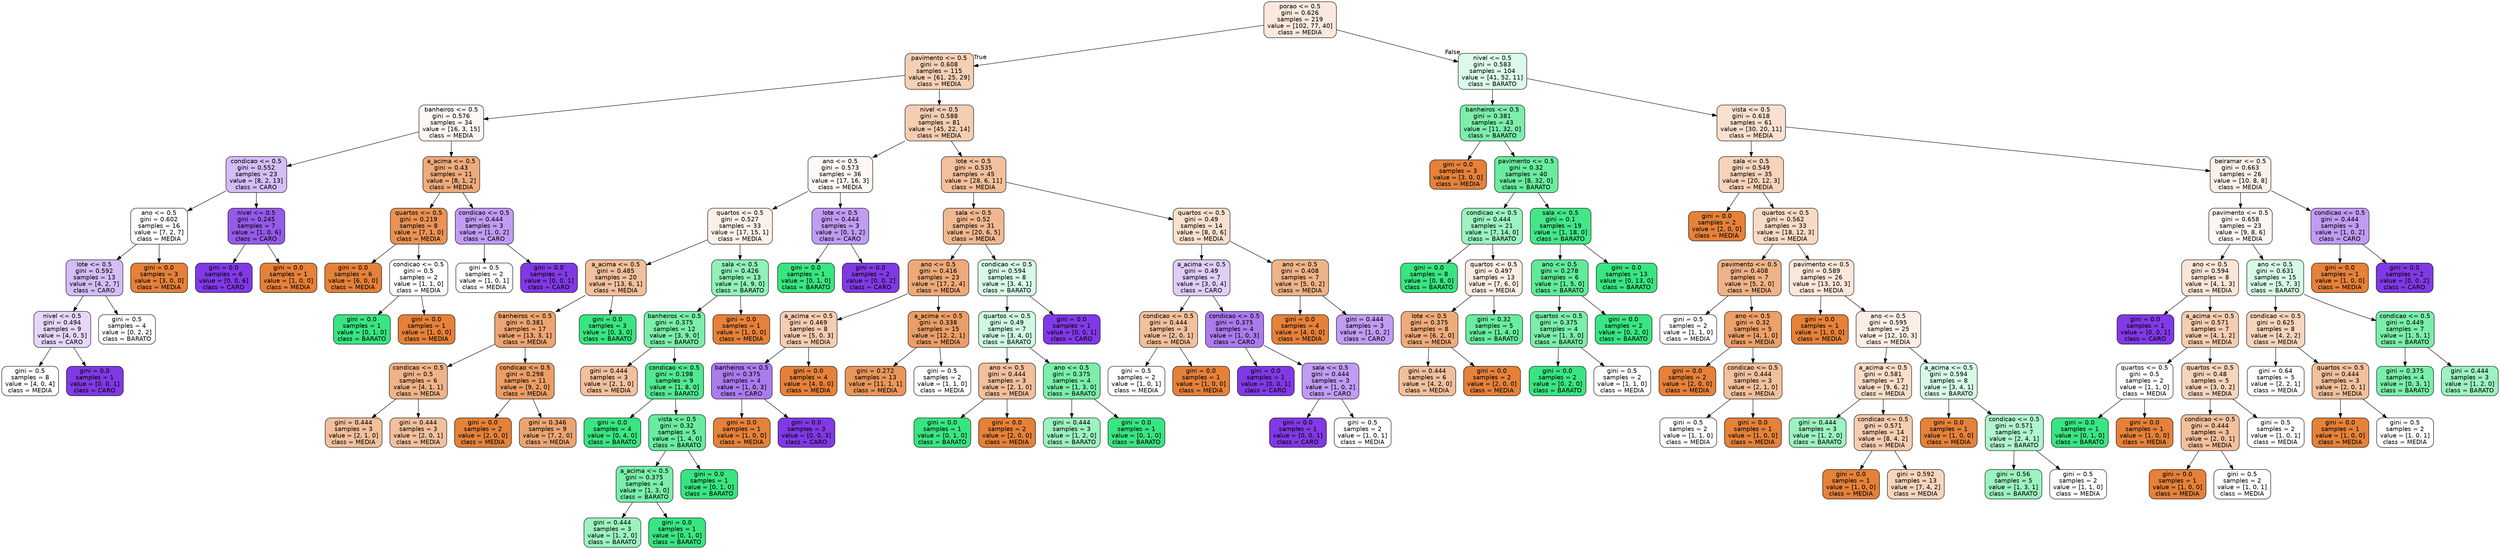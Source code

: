 digraph Tree {
node [shape=box, style="filled, rounded", color="black", fontname=helvetica] ;
edge [fontname=helvetica] ;
0 [label="porao <= 0.5\ngini = 0.626\nsamples = 219\nvalue = [102, 77, 40]\nclass = MEDIA", fillcolor="#fae9dc"] ;
1 [label="pavimento <= 0.5\ngini = 0.608\nsamples = 115\nvalue = [61, 25, 29]\nclass = MEDIA", fillcolor="#f5d0b5"] ;
0 -> 1 [labeldistance=2.5, labelangle=45, headlabel="True"] ;
2 [label="banheiros <= 0.5\ngini = 0.576\nsamples = 34\nvalue = [16, 3, 15]\nclass = MEDIA", fillcolor="#fef8f5"] ;
1 -> 2 ;
3 [label="condicao <= 0.5\ngini = 0.552\nsamples = 23\nvalue = [8, 2, 13]\nclass = CARO", fillcolor="#d5bdf6"] ;
2 -> 3 ;
4 [label="ano <= 0.5\ngini = 0.602\nsamples = 16\nvalue = [7, 2, 7]\nclass = MEDIA", fillcolor="#ffffff"] ;
3 -> 4 ;
5 [label="lote <= 0.5\ngini = 0.592\nsamples = 13\nvalue = [4, 2, 7]\nclass = CARO", fillcolor="#d5bdf6"] ;
4 -> 5 ;
6 [label="nivel <= 0.5\ngini = 0.494\nsamples = 9\nvalue = [4, 0, 5]\nclass = CARO", fillcolor="#e6d7fa"] ;
5 -> 6 ;
7 [label="gini = 0.5\nsamples = 8\nvalue = [4, 0, 4]\nclass = MEDIA", fillcolor="#ffffff"] ;
6 -> 7 ;
8 [label="gini = 0.0\nsamples = 1\nvalue = [0, 0, 1]\nclass = CARO", fillcolor="#8139e5"] ;
6 -> 8 ;
9 [label="gini = 0.5\nsamples = 4\nvalue = [0, 2, 2]\nclass = BARATO", fillcolor="#ffffff"] ;
5 -> 9 ;
10 [label="gini = 0.0\nsamples = 3\nvalue = [3, 0, 0]\nclass = MEDIA", fillcolor="#e58139"] ;
4 -> 10 ;
11 [label="nivel <= 0.5\ngini = 0.245\nsamples = 7\nvalue = [1, 0, 6]\nclass = CARO", fillcolor="#965ae9"] ;
3 -> 11 ;
12 [label="gini = 0.0\nsamples = 6\nvalue = [0, 0, 6]\nclass = CARO", fillcolor="#8139e5"] ;
11 -> 12 ;
13 [label="gini = 0.0\nsamples = 1\nvalue = [1, 0, 0]\nclass = MEDIA", fillcolor="#e58139"] ;
11 -> 13 ;
14 [label="a_acima <= 0.5\ngini = 0.43\nsamples = 11\nvalue = [8, 1, 2]\nclass = MEDIA", fillcolor="#eeab7b"] ;
2 -> 14 ;
15 [label="quartos <= 0.5\ngini = 0.219\nsamples = 8\nvalue = [7, 1, 0]\nclass = MEDIA", fillcolor="#e99355"] ;
14 -> 15 ;
16 [label="gini = 0.0\nsamples = 6\nvalue = [6, 0, 0]\nclass = MEDIA", fillcolor="#e58139"] ;
15 -> 16 ;
17 [label="condicao <= 0.5\ngini = 0.5\nsamples = 2\nvalue = [1, 1, 0]\nclass = MEDIA", fillcolor="#ffffff"] ;
15 -> 17 ;
18 [label="gini = 0.0\nsamples = 1\nvalue = [0, 1, 0]\nclass = BARATO", fillcolor="#39e581"] ;
17 -> 18 ;
19 [label="gini = 0.0\nsamples = 1\nvalue = [1, 0, 0]\nclass = MEDIA", fillcolor="#e58139"] ;
17 -> 19 ;
20 [label="condicao <= 0.5\ngini = 0.444\nsamples = 3\nvalue = [1, 0, 2]\nclass = CARO", fillcolor="#c09cf2"] ;
14 -> 20 ;
21 [label="gini = 0.5\nsamples = 2\nvalue = [1, 0, 1]\nclass = MEDIA", fillcolor="#ffffff"] ;
20 -> 21 ;
22 [label="gini = 0.0\nsamples = 1\nvalue = [0, 0, 1]\nclass = CARO", fillcolor="#8139e5"] ;
20 -> 22 ;
23 [label="nivel <= 0.5\ngini = 0.588\nsamples = 81\nvalue = [45, 22, 14]\nclass = MEDIA", fillcolor="#f5ceb2"] ;
1 -> 23 ;
24 [label="ano <= 0.5\ngini = 0.573\nsamples = 36\nvalue = [17, 16, 3]\nclass = MEDIA", fillcolor="#fef9f5"] ;
23 -> 24 ;
25 [label="quartos <= 0.5\ngini = 0.527\nsamples = 33\nvalue = [17, 15, 1]\nclass = MEDIA", fillcolor="#fcf1e9"] ;
24 -> 25 ;
26 [label="a_acima <= 0.5\ngini = 0.485\nsamples = 20\nvalue = [13, 6, 1]\nclass = MEDIA", fillcolor="#f2c09c"] ;
25 -> 26 ;
27 [label="banheiros <= 0.5\ngini = 0.381\nsamples = 17\nvalue = [13, 3, 1]\nclass = MEDIA", fillcolor="#eca572"] ;
26 -> 27 ;
28 [label="condicao <= 0.5\ngini = 0.5\nsamples = 6\nvalue = [4, 1, 1]\nclass = MEDIA", fillcolor="#efb388"] ;
27 -> 28 ;
29 [label="gini = 0.444\nsamples = 3\nvalue = [2, 1, 0]\nclass = MEDIA", fillcolor="#f2c09c"] ;
28 -> 29 ;
30 [label="gini = 0.444\nsamples = 3\nvalue = [2, 0, 1]\nclass = MEDIA", fillcolor="#f2c09c"] ;
28 -> 30 ;
31 [label="condicao <= 0.5\ngini = 0.298\nsamples = 11\nvalue = [9, 2, 0]\nclass = MEDIA", fillcolor="#eb9d65"] ;
27 -> 31 ;
32 [label="gini = 0.0\nsamples = 2\nvalue = [2, 0, 0]\nclass = MEDIA", fillcolor="#e58139"] ;
31 -> 32 ;
33 [label="gini = 0.346\nsamples = 9\nvalue = [7, 2, 0]\nclass = MEDIA", fillcolor="#eca572"] ;
31 -> 33 ;
34 [label="gini = 0.0\nsamples = 3\nvalue = [0, 3, 0]\nclass = BARATO", fillcolor="#39e581"] ;
26 -> 34 ;
35 [label="sala <= 0.5\ngini = 0.426\nsamples = 13\nvalue = [4, 9, 0]\nclass = BARATO", fillcolor="#91f1b9"] ;
25 -> 35 ;
36 [label="banheiros <= 0.5\ngini = 0.375\nsamples = 12\nvalue = [3, 9, 0]\nclass = BARATO", fillcolor="#7beeab"] ;
35 -> 36 ;
37 [label="gini = 0.444\nsamples = 3\nvalue = [2, 1, 0]\nclass = MEDIA", fillcolor="#f2c09c"] ;
36 -> 37 ;
38 [label="condicao <= 0.5\ngini = 0.198\nsamples = 9\nvalue = [1, 8, 0]\nclass = BARATO", fillcolor="#52e891"] ;
36 -> 38 ;
39 [label="gini = 0.0\nsamples = 4\nvalue = [0, 4, 0]\nclass = BARATO", fillcolor="#39e581"] ;
38 -> 39 ;
40 [label="vista <= 0.5\ngini = 0.32\nsamples = 5\nvalue = [1, 4, 0]\nclass = BARATO", fillcolor="#6aeca0"] ;
38 -> 40 ;
41 [label="a_acima <= 0.5\ngini = 0.375\nsamples = 4\nvalue = [1, 3, 0]\nclass = BARATO", fillcolor="#7beeab"] ;
40 -> 41 ;
42 [label="gini = 0.444\nsamples = 3\nvalue = [1, 2, 0]\nclass = BARATO", fillcolor="#9cf2c0"] ;
41 -> 42 ;
43 [label="gini = 0.0\nsamples = 1\nvalue = [0, 1, 0]\nclass = BARATO", fillcolor="#39e581"] ;
41 -> 43 ;
44 [label="gini = 0.0\nsamples = 1\nvalue = [0, 1, 0]\nclass = BARATO", fillcolor="#39e581"] ;
40 -> 44 ;
45 [label="gini = 0.0\nsamples = 1\nvalue = [1, 0, 0]\nclass = MEDIA", fillcolor="#e58139"] ;
35 -> 45 ;
46 [label="lote <= 0.5\ngini = 0.444\nsamples = 3\nvalue = [0, 1, 2]\nclass = CARO", fillcolor="#c09cf2"] ;
24 -> 46 ;
47 [label="gini = 0.0\nsamples = 1\nvalue = [0, 1, 0]\nclass = BARATO", fillcolor="#39e581"] ;
46 -> 47 ;
48 [label="gini = 0.0\nsamples = 2\nvalue = [0, 0, 2]\nclass = CARO", fillcolor="#8139e5"] ;
46 -> 48 ;
49 [label="lote <= 0.5\ngini = 0.535\nsamples = 45\nvalue = [28, 6, 11]\nclass = MEDIA", fillcolor="#f2c09c"] ;
23 -> 49 ;
50 [label="sala <= 0.5\ngini = 0.52\nsamples = 31\nvalue = [20, 6, 5]\nclass = MEDIA", fillcolor="#f0b890"] ;
49 -> 50 ;
51 [label="ano <= 0.5\ngini = 0.416\nsamples = 23\nvalue = [17, 2, 4]\nclass = MEDIA", fillcolor="#eda978"] ;
50 -> 51 ;
52 [label="a_acima <= 0.5\ngini = 0.469\nsamples = 8\nvalue = [5, 0, 3]\nclass = MEDIA", fillcolor="#f5cdb0"] ;
51 -> 52 ;
53 [label="banheiros <= 0.5\ngini = 0.375\nsamples = 4\nvalue = [1, 0, 3]\nclass = CARO", fillcolor="#ab7bee"] ;
52 -> 53 ;
54 [label="gini = 0.0\nsamples = 1\nvalue = [1, 0, 0]\nclass = MEDIA", fillcolor="#e58139"] ;
53 -> 54 ;
55 [label="gini = 0.0\nsamples = 3\nvalue = [0, 0, 3]\nclass = CARO", fillcolor="#8139e5"] ;
53 -> 55 ;
56 [label="gini = 0.0\nsamples = 4\nvalue = [4, 0, 0]\nclass = MEDIA", fillcolor="#e58139"] ;
52 -> 56 ;
57 [label="a_acima <= 0.5\ngini = 0.338\nsamples = 15\nvalue = [12, 2, 1]\nclass = MEDIA", fillcolor="#eb9e67"] ;
51 -> 57 ;
58 [label="gini = 0.272\nsamples = 13\nvalue = [11, 1, 1]\nclass = MEDIA", fillcolor="#e9965a"] ;
57 -> 58 ;
59 [label="gini = 0.5\nsamples = 2\nvalue = [1, 1, 0]\nclass = MEDIA", fillcolor="#ffffff"] ;
57 -> 59 ;
60 [label="condicao <= 0.5\ngini = 0.594\nsamples = 8\nvalue = [3, 4, 1]\nclass = BARATO", fillcolor="#d7fae6"] ;
50 -> 60 ;
61 [label="quartos <= 0.5\ngini = 0.49\nsamples = 7\nvalue = [3, 4, 0]\nclass = BARATO", fillcolor="#cef8e0"] ;
60 -> 61 ;
62 [label="ano <= 0.5\ngini = 0.444\nsamples = 3\nvalue = [2, 1, 0]\nclass = MEDIA", fillcolor="#f2c09c"] ;
61 -> 62 ;
63 [label="gini = 0.0\nsamples = 1\nvalue = [0, 1, 0]\nclass = BARATO", fillcolor="#39e581"] ;
62 -> 63 ;
64 [label="gini = 0.0\nsamples = 2\nvalue = [2, 0, 0]\nclass = MEDIA", fillcolor="#e58139"] ;
62 -> 64 ;
65 [label="ano <= 0.5\ngini = 0.375\nsamples = 4\nvalue = [1, 3, 0]\nclass = BARATO", fillcolor="#7beeab"] ;
61 -> 65 ;
66 [label="gini = 0.444\nsamples = 3\nvalue = [1, 2, 0]\nclass = BARATO", fillcolor="#9cf2c0"] ;
65 -> 66 ;
67 [label="gini = 0.0\nsamples = 1\nvalue = [0, 1, 0]\nclass = BARATO", fillcolor="#39e581"] ;
65 -> 67 ;
68 [label="gini = 0.0\nsamples = 1\nvalue = [0, 0, 1]\nclass = CARO", fillcolor="#8139e5"] ;
60 -> 68 ;
69 [label="quartos <= 0.5\ngini = 0.49\nsamples = 14\nvalue = [8, 0, 6]\nclass = MEDIA", fillcolor="#f8e0ce"] ;
49 -> 69 ;
70 [label="a_acima <= 0.5\ngini = 0.49\nsamples = 7\nvalue = [3, 0, 4]\nclass = CARO", fillcolor="#e0cef8"] ;
69 -> 70 ;
71 [label="condicao <= 0.5\ngini = 0.444\nsamples = 3\nvalue = [2, 0, 1]\nclass = MEDIA", fillcolor="#f2c09c"] ;
70 -> 71 ;
72 [label="gini = 0.5\nsamples = 2\nvalue = [1, 0, 1]\nclass = MEDIA", fillcolor="#ffffff"] ;
71 -> 72 ;
73 [label="gini = 0.0\nsamples = 1\nvalue = [1, 0, 0]\nclass = MEDIA", fillcolor="#e58139"] ;
71 -> 73 ;
74 [label="condicao <= 0.5\ngini = 0.375\nsamples = 4\nvalue = [1, 0, 3]\nclass = CARO", fillcolor="#ab7bee"] ;
70 -> 74 ;
75 [label="gini = 0.0\nsamples = 1\nvalue = [0, 0, 1]\nclass = CARO", fillcolor="#8139e5"] ;
74 -> 75 ;
76 [label="sala <= 0.5\ngini = 0.444\nsamples = 3\nvalue = [1, 0, 2]\nclass = CARO", fillcolor="#c09cf2"] ;
74 -> 76 ;
77 [label="gini = 0.0\nsamples = 1\nvalue = [0, 0, 1]\nclass = CARO", fillcolor="#8139e5"] ;
76 -> 77 ;
78 [label="gini = 0.5\nsamples = 2\nvalue = [1, 0, 1]\nclass = MEDIA", fillcolor="#ffffff"] ;
76 -> 78 ;
79 [label="ano <= 0.5\ngini = 0.408\nsamples = 7\nvalue = [5, 0, 2]\nclass = MEDIA", fillcolor="#efb388"] ;
69 -> 79 ;
80 [label="gini = 0.0\nsamples = 4\nvalue = [4, 0, 0]\nclass = MEDIA", fillcolor="#e58139"] ;
79 -> 80 ;
81 [label="gini = 0.444\nsamples = 3\nvalue = [1, 0, 2]\nclass = CARO", fillcolor="#c09cf2"] ;
79 -> 81 ;
82 [label="nivel <= 0.5\ngini = 0.583\nsamples = 104\nvalue = [41, 52, 11]\nclass = BARATO", fillcolor="#dcfae9"] ;
0 -> 82 [labeldistance=2.5, labelangle=-45, headlabel="False"] ;
83 [label="banheiros <= 0.5\ngini = 0.381\nsamples = 43\nvalue = [11, 32, 0]\nclass = BARATO", fillcolor="#7deeac"] ;
82 -> 83 ;
84 [label="gini = 0.0\nsamples = 3\nvalue = [3, 0, 0]\nclass = MEDIA", fillcolor="#e58139"] ;
83 -> 84 ;
85 [label="pavimento <= 0.5\ngini = 0.32\nsamples = 40\nvalue = [8, 32, 0]\nclass = BARATO", fillcolor="#6aeca0"] ;
83 -> 85 ;
86 [label="condicao <= 0.5\ngini = 0.444\nsamples = 21\nvalue = [7, 14, 0]\nclass = BARATO", fillcolor="#9cf2c0"] ;
85 -> 86 ;
87 [label="gini = 0.0\nsamples = 8\nvalue = [0, 8, 0]\nclass = BARATO", fillcolor="#39e581"] ;
86 -> 87 ;
88 [label="quartos <= 0.5\ngini = 0.497\nsamples = 13\nvalue = [7, 6, 0]\nclass = MEDIA", fillcolor="#fbede3"] ;
86 -> 88 ;
89 [label="lote <= 0.5\ngini = 0.375\nsamples = 8\nvalue = [6, 2, 0]\nclass = MEDIA", fillcolor="#eeab7b"] ;
88 -> 89 ;
90 [label="gini = 0.444\nsamples = 6\nvalue = [4, 2, 0]\nclass = MEDIA", fillcolor="#f2c09c"] ;
89 -> 90 ;
91 [label="gini = 0.0\nsamples = 2\nvalue = [2, 0, 0]\nclass = MEDIA", fillcolor="#e58139"] ;
89 -> 91 ;
92 [label="gini = 0.32\nsamples = 5\nvalue = [1, 4, 0]\nclass = BARATO", fillcolor="#6aeca0"] ;
88 -> 92 ;
93 [label="sala <= 0.5\ngini = 0.1\nsamples = 19\nvalue = [1, 18, 0]\nclass = BARATO", fillcolor="#44e688"] ;
85 -> 93 ;
94 [label="ano <= 0.5\ngini = 0.278\nsamples = 6\nvalue = [1, 5, 0]\nclass = BARATO", fillcolor="#61ea9a"] ;
93 -> 94 ;
95 [label="quartos <= 0.5\ngini = 0.375\nsamples = 4\nvalue = [1, 3, 0]\nclass = BARATO", fillcolor="#7beeab"] ;
94 -> 95 ;
96 [label="gini = 0.0\nsamples = 2\nvalue = [0, 2, 0]\nclass = BARATO", fillcolor="#39e581"] ;
95 -> 96 ;
97 [label="gini = 0.5\nsamples = 2\nvalue = [1, 1, 0]\nclass = MEDIA", fillcolor="#ffffff"] ;
95 -> 97 ;
98 [label="gini = 0.0\nsamples = 2\nvalue = [0, 2, 0]\nclass = BARATO", fillcolor="#39e581"] ;
94 -> 98 ;
99 [label="gini = 0.0\nsamples = 13\nvalue = [0, 13, 0]\nclass = BARATO", fillcolor="#39e581"] ;
93 -> 99 ;
100 [label="vista <= 0.5\ngini = 0.618\nsamples = 61\nvalue = [30, 20, 11]\nclass = MEDIA", fillcolor="#f9e0cf"] ;
82 -> 100 ;
101 [label="sala <= 0.5\ngini = 0.549\nsamples = 35\nvalue = [20, 12, 3]\nclass = MEDIA", fillcolor="#f6d3ba"] ;
100 -> 101 ;
102 [label="gini = 0.0\nsamples = 2\nvalue = [2, 0, 0]\nclass = MEDIA", fillcolor="#e58139"] ;
101 -> 102 ;
103 [label="quartos <= 0.5\ngini = 0.562\nsamples = 33\nvalue = [18, 12, 3]\nclass = MEDIA", fillcolor="#f8dbc6"] ;
101 -> 103 ;
104 [label="pavimento <= 0.5\ngini = 0.408\nsamples = 7\nvalue = [5, 2, 0]\nclass = MEDIA", fillcolor="#efb388"] ;
103 -> 104 ;
105 [label="gini = 0.5\nsamples = 2\nvalue = [1, 1, 0]\nclass = MEDIA", fillcolor="#ffffff"] ;
104 -> 105 ;
106 [label="ano <= 0.5\ngini = 0.32\nsamples = 5\nvalue = [4, 1, 0]\nclass = MEDIA", fillcolor="#eca06a"] ;
104 -> 106 ;
107 [label="gini = 0.0\nsamples = 2\nvalue = [2, 0, 0]\nclass = MEDIA", fillcolor="#e58139"] ;
106 -> 107 ;
108 [label="condicao <= 0.5\ngini = 0.444\nsamples = 3\nvalue = [2, 1, 0]\nclass = MEDIA", fillcolor="#f2c09c"] ;
106 -> 108 ;
109 [label="gini = 0.5\nsamples = 2\nvalue = [1, 1, 0]\nclass = MEDIA", fillcolor="#ffffff"] ;
108 -> 109 ;
110 [label="gini = 0.0\nsamples = 1\nvalue = [1, 0, 0]\nclass = MEDIA", fillcolor="#e58139"] ;
108 -> 110 ;
111 [label="pavimento <= 0.5\ngini = 0.589\nsamples = 26\nvalue = [13, 10, 3]\nclass = MEDIA", fillcolor="#fae7da"] ;
103 -> 111 ;
112 [label="gini = 0.0\nsamples = 1\nvalue = [1, 0, 0]\nclass = MEDIA", fillcolor="#e58139"] ;
111 -> 112 ;
113 [label="ano <= 0.5\ngini = 0.595\nsamples = 25\nvalue = [12, 10, 3]\nclass = MEDIA", fillcolor="#fceee5"] ;
111 -> 113 ;
114 [label="a_acima <= 0.5\ngini = 0.581\nsamples = 17\nvalue = [9, 6, 2]\nclass = MEDIA", fillcolor="#f8ddc9"] ;
113 -> 114 ;
115 [label="gini = 0.444\nsamples = 3\nvalue = [1, 2, 0]\nclass = BARATO", fillcolor="#9cf2c0"] ;
114 -> 115 ;
116 [label="condicao <= 0.5\ngini = 0.571\nsamples = 14\nvalue = [8, 4, 2]\nclass = MEDIA", fillcolor="#f5cdb0"] ;
114 -> 116 ;
117 [label="gini = 0.0\nsamples = 1\nvalue = [1, 0, 0]\nclass = MEDIA", fillcolor="#e58139"] ;
116 -> 117 ;
118 [label="gini = 0.592\nsamples = 13\nvalue = [7, 4, 2]\nclass = MEDIA", fillcolor="#f6d5bd"] ;
116 -> 118 ;
119 [label="a_acima <= 0.5\ngini = 0.594\nsamples = 8\nvalue = [3, 4, 1]\nclass = BARATO", fillcolor="#d7fae6"] ;
113 -> 119 ;
120 [label="gini = 0.0\nsamples = 1\nvalue = [1, 0, 0]\nclass = MEDIA", fillcolor="#e58139"] ;
119 -> 120 ;
121 [label="condicao <= 0.5\ngini = 0.571\nsamples = 7\nvalue = [2, 4, 1]\nclass = BARATO", fillcolor="#b0f5cd"] ;
119 -> 121 ;
122 [label="gini = 0.56\nsamples = 5\nvalue = [1, 3, 1]\nclass = BARATO", fillcolor="#9cf2c0"] ;
121 -> 122 ;
123 [label="gini = 0.5\nsamples = 2\nvalue = [1, 1, 0]\nclass = MEDIA", fillcolor="#ffffff"] ;
121 -> 123 ;
124 [label="beiramar <= 0.5\ngini = 0.663\nsamples = 26\nvalue = [10, 8, 8]\nclass = MEDIA", fillcolor="#fcf1e9"] ;
100 -> 124 ;
125 [label="pavimento <= 0.5\ngini = 0.658\nsamples = 23\nvalue = [9, 8, 6]\nclass = MEDIA", fillcolor="#fdf7f2"] ;
124 -> 125 ;
126 [label="ano <= 0.5\ngini = 0.594\nsamples = 8\nvalue = [4, 1, 3]\nclass = MEDIA", fillcolor="#fae6d7"] ;
125 -> 126 ;
127 [label="gini = 0.0\nsamples = 1\nvalue = [0, 0, 1]\nclass = CARO", fillcolor="#8139e5"] ;
126 -> 127 ;
128 [label="a_acima <= 0.5\ngini = 0.571\nsamples = 7\nvalue = [4, 1, 2]\nclass = MEDIA", fillcolor="#f5cdb0"] ;
126 -> 128 ;
129 [label="quartos <= 0.5\ngini = 0.5\nsamples = 2\nvalue = [1, 1, 0]\nclass = MEDIA", fillcolor="#ffffff"] ;
128 -> 129 ;
130 [label="gini = 0.0\nsamples = 1\nvalue = [0, 1, 0]\nclass = BARATO", fillcolor="#39e581"] ;
129 -> 130 ;
131 [label="gini = 0.0\nsamples = 1\nvalue = [1, 0, 0]\nclass = MEDIA", fillcolor="#e58139"] ;
129 -> 131 ;
132 [label="quartos <= 0.5\ngini = 0.48\nsamples = 5\nvalue = [3, 0, 2]\nclass = MEDIA", fillcolor="#f6d5bd"] ;
128 -> 132 ;
133 [label="condicao <= 0.5\ngini = 0.444\nsamples = 3\nvalue = [2, 0, 1]\nclass = MEDIA", fillcolor="#f2c09c"] ;
132 -> 133 ;
134 [label="gini = 0.0\nsamples = 1\nvalue = [1, 0, 0]\nclass = MEDIA", fillcolor="#e58139"] ;
133 -> 134 ;
135 [label="gini = 0.5\nsamples = 2\nvalue = [1, 0, 1]\nclass = MEDIA", fillcolor="#ffffff"] ;
133 -> 135 ;
136 [label="gini = 0.5\nsamples = 2\nvalue = [1, 0, 1]\nclass = MEDIA", fillcolor="#ffffff"] ;
132 -> 136 ;
137 [label="ano <= 0.5\ngini = 0.631\nsamples = 15\nvalue = [5, 7, 3]\nclass = BARATO", fillcolor="#d7fae6"] ;
125 -> 137 ;
138 [label="condicao <= 0.5\ngini = 0.625\nsamples = 8\nvalue = [4, 2, 2]\nclass = MEDIA", fillcolor="#f6d5bd"] ;
137 -> 138 ;
139 [label="gini = 0.64\nsamples = 5\nvalue = [2, 2, 1]\nclass = MEDIA", fillcolor="#ffffff"] ;
138 -> 139 ;
140 [label="quartos <= 0.5\ngini = 0.444\nsamples = 3\nvalue = [2, 0, 1]\nclass = MEDIA", fillcolor="#f2c09c"] ;
138 -> 140 ;
141 [label="gini = 0.0\nsamples = 1\nvalue = [1, 0, 0]\nclass = MEDIA", fillcolor="#e58139"] ;
140 -> 141 ;
142 [label="gini = 0.5\nsamples = 2\nvalue = [1, 0, 1]\nclass = MEDIA", fillcolor="#ffffff"] ;
140 -> 142 ;
143 [label="condicao <= 0.5\ngini = 0.449\nsamples = 7\nvalue = [1, 5, 1]\nclass = BARATO", fillcolor="#7beeab"] ;
137 -> 143 ;
144 [label="gini = 0.375\nsamples = 4\nvalue = [0, 3, 1]\nclass = BARATO", fillcolor="#7beeab"] ;
143 -> 144 ;
145 [label="gini = 0.444\nsamples = 3\nvalue = [1, 2, 0]\nclass = BARATO", fillcolor="#9cf2c0"] ;
143 -> 145 ;
146 [label="condicao <= 0.5\ngini = 0.444\nsamples = 3\nvalue = [1, 0, 2]\nclass = CARO", fillcolor="#c09cf2"] ;
124 -> 146 ;
147 [label="gini = 0.0\nsamples = 1\nvalue = [1, 0, 0]\nclass = MEDIA", fillcolor="#e58139"] ;
146 -> 147 ;
148 [label="gini = 0.0\nsamples = 2\nvalue = [0, 0, 2]\nclass = CARO", fillcolor="#8139e5"] ;
146 -> 148 ;
}